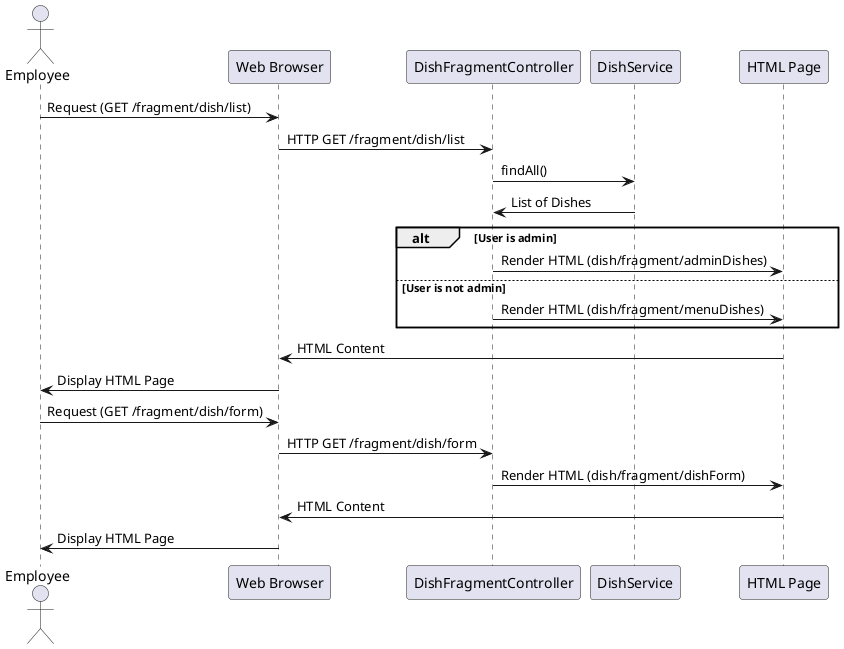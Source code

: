 @startuml
actor Employee
participant "Web Browser" as Browser
participant "DishFragmentController" as Controller
participant "DishService" as DishService
participant "HTML Page" as Page

Employee -> Browser: Request (GET /fragment/dish/list)
Browser -> Controller: HTTP GET /fragment/dish/list
Controller -> DishService: findAll()
DishService -> Controller: List of Dishes
alt User is admin
    Controller -> Page: Render HTML (dish/fragment/adminDishes)
else User is not admin
    Controller -> Page: Render HTML (dish/fragment/menuDishes)
end
Page -> Browser: HTML Content
Browser -> Employee: Display HTML Page

Employee -> Browser: Request (GET /fragment/dish/form)
Browser -> Controller: HTTP GET /fragment/dish/form
Controller -> Page: Render HTML (dish/fragment/dishForm)
Page -> Browser: HTML Content
Browser -> Employee: Display HTML Page
@enduml